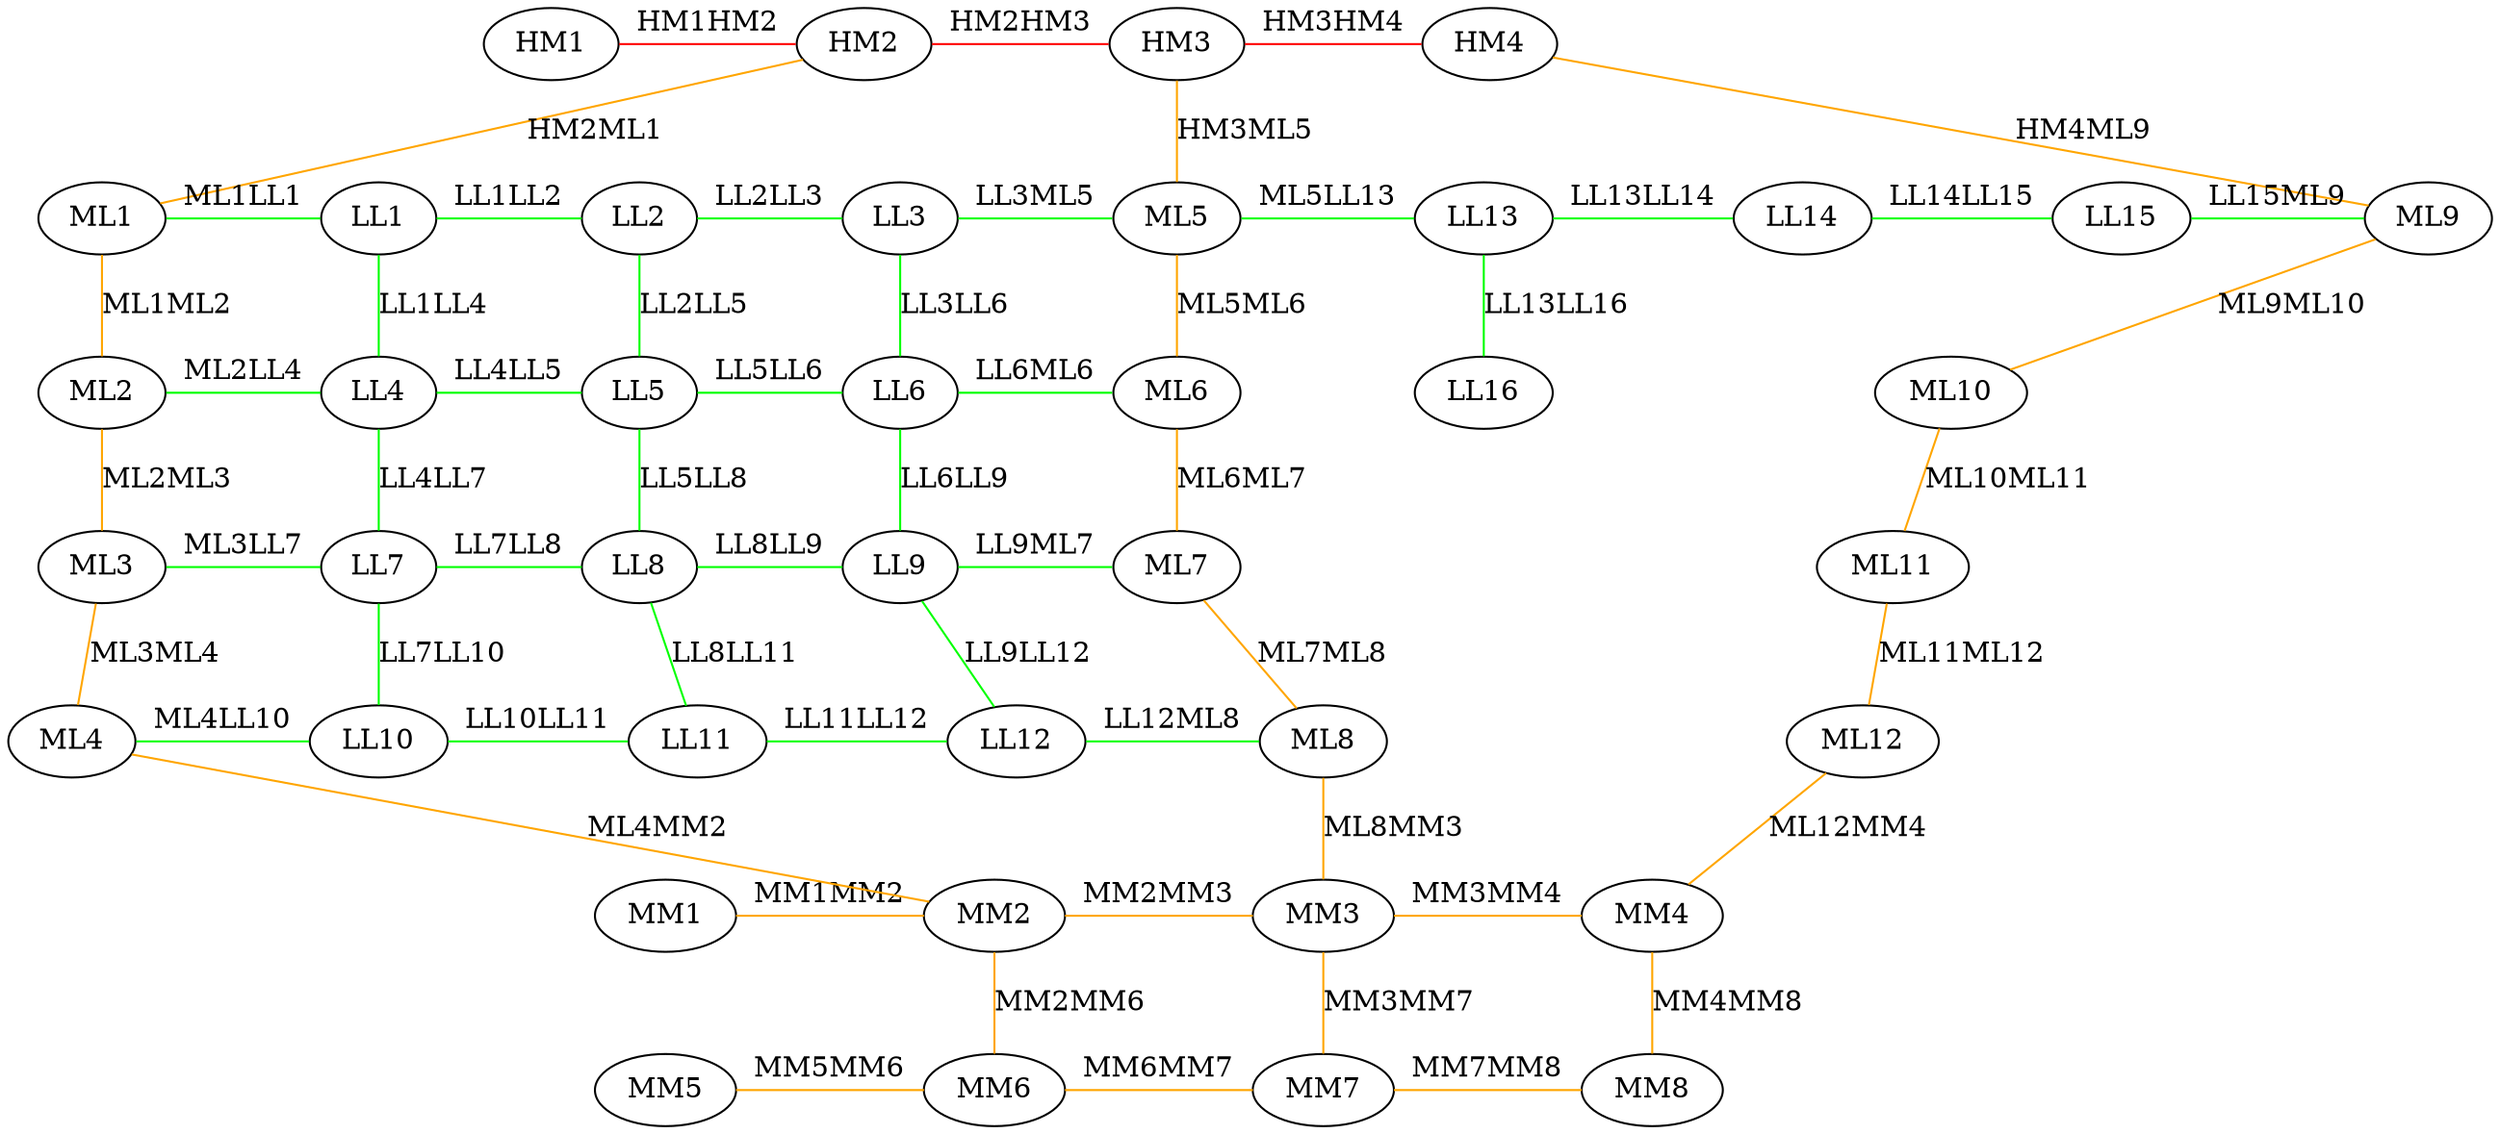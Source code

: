 graph xmpl
{
{rank="same";HM1--HM2[label="HM1HM2" weight=70 color="red"]};
{rank="same";HM2--HM3[label="HM2HM3" weight=70 color="red"]};
{rank="same";HM3--HM4[label="HM3HM4" weight=70 color="red"]};
{rank="same";MM1--MM2[label="MM1MM2" weight=50 color="orange"]};
{rank="same";MM2--MM3[label="MM2MM3" weight=50 color="orange"]};
{rank="same";MM3--MM4[label="MM3MM4" weight=50 color="orange"]};
{rank="same";MM5--MM6[label="MM5MM6" weight=50 color="orange"]};
{rank="same";MM6--MM7[label="MM6MM7" weight=50 color="orange"]};
{rank="same";MM7--MM8[label="MM7MM8" weight=50 color="orange"]};
HM2--ML1[label="HM2ML1" weight=50 color="orange"]
ML1--ML2[label="ML1ML2" weight=50 color="orange"]
ML2--ML3[label="ML2ML3" weight=50 color="orange"]
ML3--ML4[label="ML3ML4" weight=50 color="orange"]
ML4--MM2[label="ML4MM2" weight=50 color="orange"]
MM2--MM6[label="MM2MM6" weight=50 color="orange"]
HM3--ML5[label="HM3ML5" weight=50 color="orange"]
ML5--ML6[label="ML5ML6" weight=50 color="orange"]
ML6--ML7[label="ML6ML7" weight=50 color="orange"]
ML7--ML8[label="ML7ML8" weight=50 color="orange"]
ML8--MM3[label="ML8MM3" weight=50 color="orange"]
MM3--MM7[label="MM3MM7" weight=50 color="orange"]
HM4--ML9[label="HM4ML9" weight=50 color="orange"]
ML9--ML10[label="ML9ML10" weight=50 color="orange"]
ML10--ML11[label="ML10ML11" weight=50 color="orange"]
ML11--ML12[label="ML11ML12" weight=50 color="orange"]
ML12--MM4[label="ML12MM4" weight=50 color="orange"]
MM4--MM8[label="MM4MM8" weight=50 color="orange"]
{rank="same";ML1--LL1[label="ML1LL1" weight=30 color="green"]};
{rank="same";LL1--LL2[label="LL1LL2" weight=30 color="green"]};
{rank="same";LL2--LL3[label="LL2LL3" weight=30 color="green"]};
{rank="same";LL3--ML5[label="LL3ML5" weight=30 color="green"]};
{rank="same";ML2--LL4[label="ML2LL4" weight=30 color="green"]};
{rank="same";LL4--LL5[label="LL4LL5" weight=30 color="green"]};
{rank="same";LL5--LL6[label="LL5LL6" weight=30 color="green"]};
{rank="same";LL6--ML6[label="LL6ML6" weight=30 color="green"]};
{rank="same";ML3--LL7[label="ML3LL7" weight=30 color="green"]};
{rank="same";LL7--LL8[label="LL7LL8" weight=30 color="green"]};
{rank="same";LL8--LL9[label="LL8LL9" weight=30 color="green"]};
{rank="same";LL9--ML7[label="LL9ML7" weight=30 color="green"]};
{rank="same";ML4--LL10[label="ML4LL10" weight=30 color="green"]};
{rank="same";LL10--LL11[label="LL10LL11" weight=30 color="green"]};
{rank="same";LL11--LL12[label="LL11LL12" weight=30 color="green"]};
{rank="same";LL12--ML8[label="LL12ML8" weight=30 color="green"]};
{rank="same";ML5--LL13[label="ML5LL13" weight=30 color="green"]};
{rank="same";LL13--LL14[label="LL13LL14" weight=30 color="green"]};
{rank="same";LL14--LL15[label="LL14LL15" weight=30 color="green"]};
{rank="same";LL15--ML9[label="LL15ML9" weight=30 color="green"]};
LL1--LL4[label="LL1LL4" weight=30 color="green"]
LL2--LL5[label="LL2LL5" weight=30 color="green"]
LL3--LL6[label="LL3LL6" weight=30 color="green"]
LL4--LL7[label="LL4LL7" weight=30 color="green"]
LL5--LL8[label="LL5LL8" weight=30 color="green"]
LL6--LL9[label="LL6LL9" weight=30 color="green"]
LL7--LL10[label="LL7LL10" weight=30 color="green"]
LL8--LL11[label="LL8LL11" weight=30 color="green"]
LL9--LL12[label="LL9LL12" weight=30 color="green"]
LL13--LL16[label="LL13LL16" weight=30 color="green"]
}